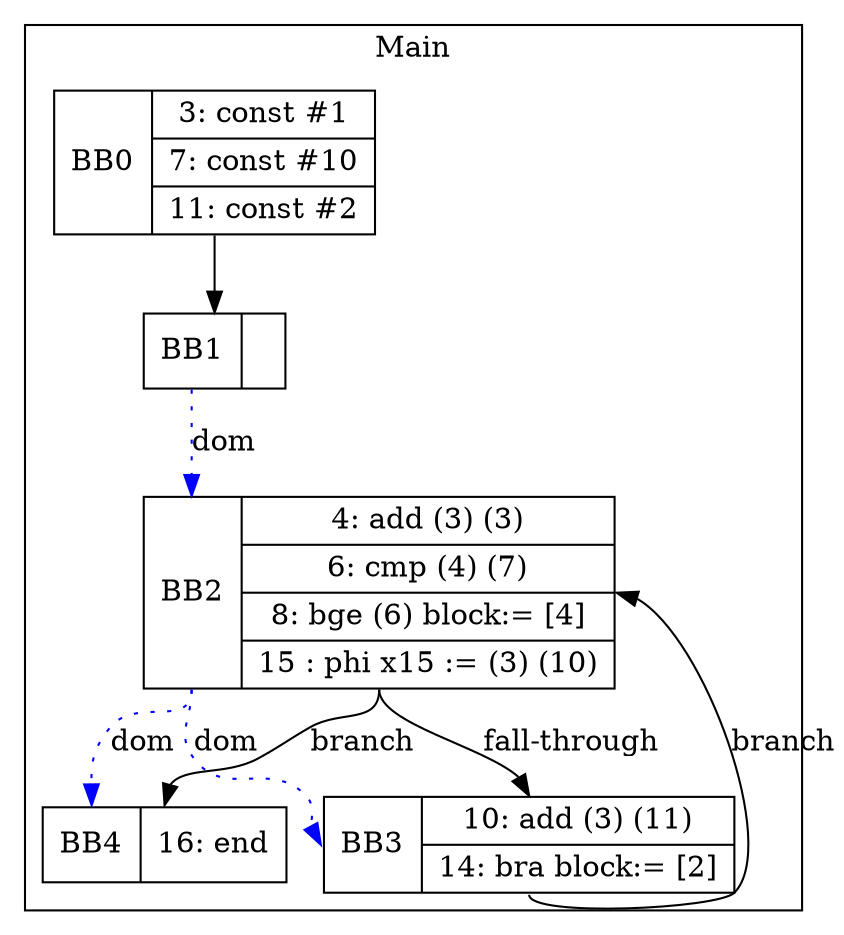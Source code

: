 digraph G {
node [shape=record];
subgraph cluster_main{
label = "Main";
BB0 [shape=record, label="<b>BB0|{3: const #1|7: const #10|11: const #2}"];
BB1 [shape=record, label="<b>BB1|}"];
BB2 [shape=record, label="<b>BB2|{4: add (3) (3)|6: cmp (4) (7)|8: bge (6) block:= [4]|15 : phi x15 := (3) (10)}"];
BB3 [shape=record, label="<b>BB3|{10: add (3) (11)|14: bra block:= [2]}"];
BB4 [shape=record, label="<b>BB4|{16: end}"];
}
BB0:s -> BB1:n ;
BB2:b -> BB3:b [color=blue, style=dotted, label="dom"];
BB2:b -> BB4:b [color=blue, style=dotted, label="dom"];
BB1:b -> BB2:b [color=blue, style=dotted, label="dom"];
BB2:s -> BB4:n [label="branch"];
BB3:s -> BB2:e [label="branch"];
BB2:s -> BB3:n [label="fall-through"];
}

